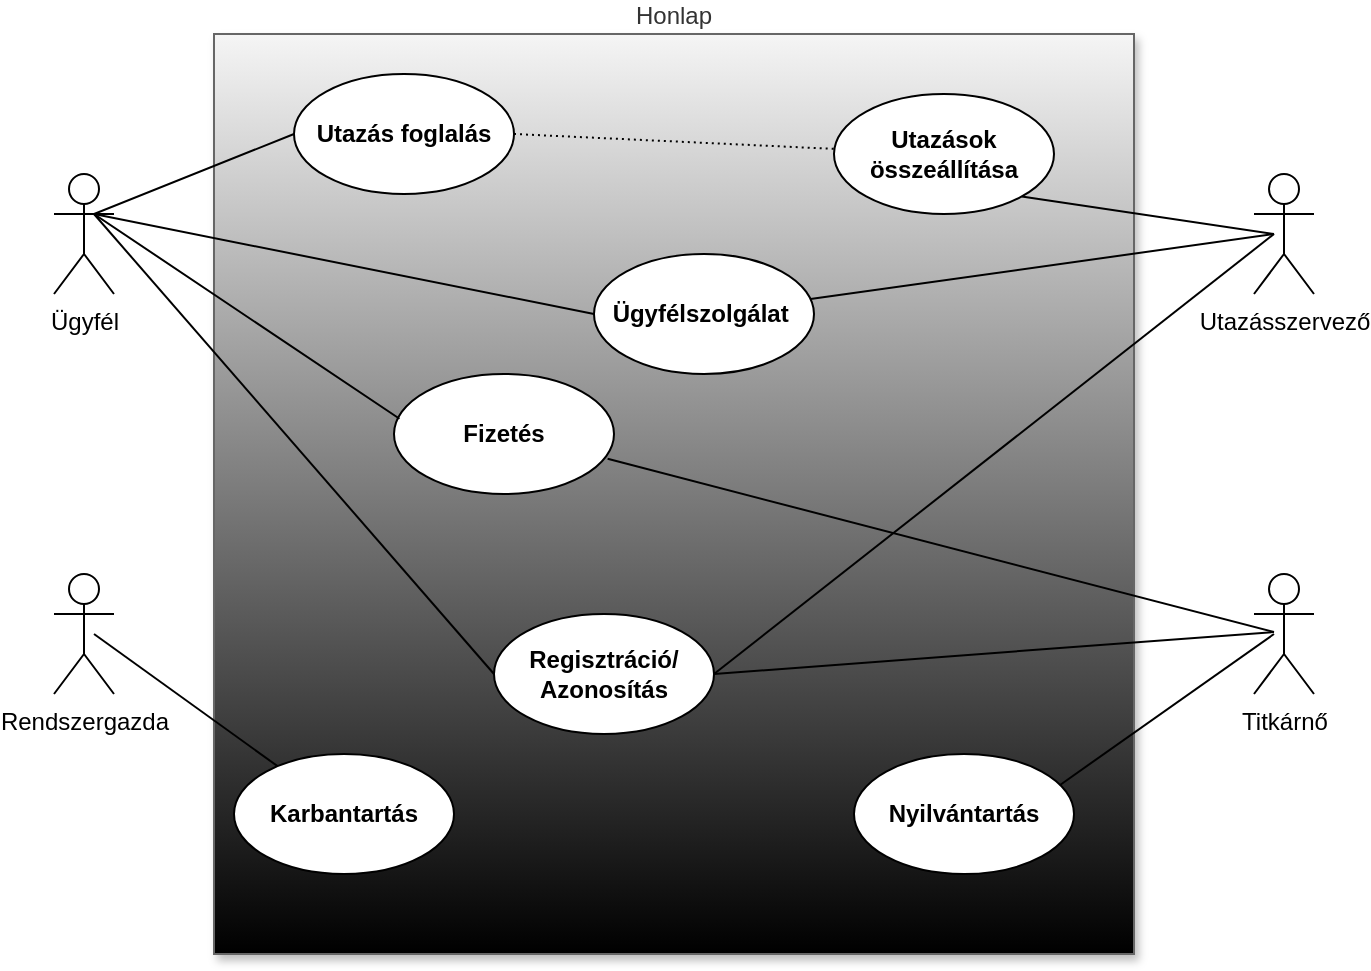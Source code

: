 <mxfile version="22.0.8" type="device">
  <diagram name="1 oldal" id="DW9HzZtJwnr9ZAtg071N">
    <mxGraphModel dx="1050" dy="566" grid="1" gridSize="10" guides="1" tooltips="1" connect="1" arrows="1" fold="1" page="1" pageScale="1" pageWidth="827" pageHeight="1169" math="0" shadow="0">
      <root>
        <mxCell id="0" />
        <mxCell id="1" parent="0" />
        <mxCell id="xCUDBsy7Le8TKo7_2RJn-1" value="Honlap" style="whiteSpace=wrap;html=1;aspect=fixed;labelPosition=center;verticalLabelPosition=top;align=center;verticalAlign=bottom;fillColor=#f5f5f5;fontColor=#333333;strokeColor=#666666;shadow=1;fillStyle=auto;gradientColor=default;" vertex="1" parent="1">
          <mxGeometry x="210" y="40" width="460" height="460" as="geometry" />
        </mxCell>
        <mxCell id="xCUDBsy7Le8TKo7_2RJn-2" value="Ügyfél" style="shape=umlActor;verticalLabelPosition=bottom;verticalAlign=top;html=1;outlineConnect=0;" vertex="1" parent="1">
          <mxGeometry x="130" y="110" width="30" height="60" as="geometry" />
        </mxCell>
        <mxCell id="xCUDBsy7Le8TKo7_2RJn-3" value="Rendszergazda" style="shape=umlActor;verticalLabelPosition=bottom;verticalAlign=top;html=1;outlineConnect=0;" vertex="1" parent="1">
          <mxGeometry x="130" y="310" width="30" height="60" as="geometry" />
        </mxCell>
        <mxCell id="xCUDBsy7Le8TKo7_2RJn-4" value="Utazásszervező" style="shape=umlActor;verticalLabelPosition=bottom;verticalAlign=top;html=1;outlineConnect=0;" vertex="1" parent="1">
          <mxGeometry x="730" y="110" width="30" height="60" as="geometry" />
        </mxCell>
        <mxCell id="xCUDBsy7Le8TKo7_2RJn-5" value="Titkárnő" style="shape=umlActor;verticalLabelPosition=bottom;verticalAlign=top;html=1;outlineConnect=0;" vertex="1" parent="1">
          <mxGeometry x="730" y="310" width="30" height="60" as="geometry" />
        </mxCell>
        <mxCell id="xCUDBsy7Le8TKo7_2RJn-26" value="&lt;b&gt;Utazás foglalás&lt;/b&gt;" style="ellipse;whiteSpace=wrap;html=1;" vertex="1" parent="1">
          <mxGeometry x="250" y="60" width="110" height="60" as="geometry" />
        </mxCell>
        <mxCell id="xCUDBsy7Le8TKo7_2RJn-27" value="Ügyfélszolgálat&amp;nbsp;" style="ellipse;whiteSpace=wrap;html=1;fontStyle=1" vertex="1" parent="1">
          <mxGeometry x="400" y="150" width="110" height="60" as="geometry" />
        </mxCell>
        <mxCell id="xCUDBsy7Le8TKo7_2RJn-28" value="Nyilvántartás" style="ellipse;whiteSpace=wrap;html=1;fontStyle=1" vertex="1" parent="1">
          <mxGeometry x="530" y="400" width="110" height="60" as="geometry" />
        </mxCell>
        <mxCell id="xCUDBsy7Le8TKo7_2RJn-29" value="Karbantartás" style="ellipse;whiteSpace=wrap;html=1;fontStyle=1" vertex="1" parent="1">
          <mxGeometry x="220" y="400" width="110" height="60" as="geometry" />
        </mxCell>
        <mxCell id="xCUDBsy7Le8TKo7_2RJn-30" value="Fizetés" style="ellipse;whiteSpace=wrap;html=1;fontStyle=1" vertex="1" parent="1">
          <mxGeometry x="300" y="210" width="110" height="60" as="geometry" />
        </mxCell>
        <mxCell id="xCUDBsy7Le8TKo7_2RJn-31" value="&lt;b&gt;Regisztráció/&lt;br&gt;Azonosítás&lt;/b&gt;" style="ellipse;whiteSpace=wrap;html=1;" vertex="1" parent="1">
          <mxGeometry x="350" y="330" width="110" height="60" as="geometry" />
        </mxCell>
        <mxCell id="xCUDBsy7Le8TKo7_2RJn-32" value="&lt;b&gt;Utazások&lt;br&gt;összeállítása&lt;br&gt;&lt;/b&gt;" style="ellipse;whiteSpace=wrap;html=1;" vertex="1" parent="1">
          <mxGeometry x="520" y="70" width="110" height="60" as="geometry" />
        </mxCell>
        <mxCell id="xCUDBsy7Le8TKo7_2RJn-34" value="" style="endArrow=none;html=1;rounded=0;exitX=0.025;exitY=0.373;exitDx=0;exitDy=0;exitPerimeter=0;entryX=0;entryY=0.5;entryDx=0;entryDy=0;" edge="1" parent="1" source="xCUDBsy7Le8TKo7_2RJn-30" target="xCUDBsy7Le8TKo7_2RJn-26">
          <mxGeometry width="50" height="50" relative="1" as="geometry">
            <mxPoint x="390" y="310" as="sourcePoint" />
            <mxPoint x="440" y="260" as="targetPoint" />
            <Array as="points">
              <mxPoint x="150" y="130" />
            </Array>
          </mxGeometry>
        </mxCell>
        <mxCell id="xCUDBsy7Le8TKo7_2RJn-36" value="" style="endArrow=none;html=1;rounded=0;entryX=0;entryY=0.5;entryDx=0;entryDy=0;" edge="1" parent="1" target="xCUDBsy7Le8TKo7_2RJn-27">
          <mxGeometry relative="1" as="geometry">
            <mxPoint x="150" y="130" as="sourcePoint" />
            <mxPoint x="310" y="130" as="targetPoint" />
            <Array as="points" />
          </mxGeometry>
        </mxCell>
        <mxCell id="xCUDBsy7Le8TKo7_2RJn-38" value="" style="endArrow=none;html=1;rounded=0;entryX=0;entryY=0.5;entryDx=0;entryDy=0;" edge="1" parent="1" target="xCUDBsy7Le8TKo7_2RJn-31">
          <mxGeometry relative="1" as="geometry">
            <mxPoint x="150" y="130" as="sourcePoint" />
            <mxPoint x="320" y="130" as="targetPoint" />
          </mxGeometry>
        </mxCell>
        <mxCell id="xCUDBsy7Le8TKo7_2RJn-40" value="" style="endArrow=none;html=1;rounded=0;" edge="1" parent="1" target="xCUDBsy7Le8TKo7_2RJn-29">
          <mxGeometry relative="1" as="geometry">
            <mxPoint x="150" y="340" as="sourcePoint" />
            <mxPoint x="310" y="350" as="targetPoint" />
          </mxGeometry>
        </mxCell>
        <mxCell id="xCUDBsy7Le8TKo7_2RJn-41" value="" style="endArrow=none;html=1;rounded=0;exitX=0.935;exitY=0.26;exitDx=0;exitDy=0;exitPerimeter=0;" edge="1" parent="1" source="xCUDBsy7Le8TKo7_2RJn-28">
          <mxGeometry relative="1" as="geometry">
            <mxPoint x="590" y="339" as="sourcePoint" />
            <mxPoint x="740" y="340" as="targetPoint" />
          </mxGeometry>
        </mxCell>
        <mxCell id="xCUDBsy7Le8TKo7_2RJn-42" value="" style="endArrow=none;html=1;rounded=0;exitX=1;exitY=1;exitDx=0;exitDy=0;" edge="1" parent="1" source="xCUDBsy7Le8TKo7_2RJn-32">
          <mxGeometry relative="1" as="geometry">
            <mxPoint x="570" y="139.5" as="sourcePoint" />
            <mxPoint x="740" y="140" as="targetPoint" />
          </mxGeometry>
        </mxCell>
        <mxCell id="xCUDBsy7Le8TKo7_2RJn-43" value="" style="endArrow=none;html=1;rounded=0;" edge="1" parent="1" source="xCUDBsy7Le8TKo7_2RJn-27">
          <mxGeometry relative="1" as="geometry">
            <mxPoint x="580" y="160" as="sourcePoint" />
            <mxPoint x="740" y="140" as="targetPoint" />
          </mxGeometry>
        </mxCell>
        <mxCell id="xCUDBsy7Le8TKo7_2RJn-44" value="" style="endArrow=none;html=1;rounded=0;exitX=1;exitY=0.5;exitDx=0;exitDy=0;" edge="1" parent="1" source="xCUDBsy7Le8TKo7_2RJn-31">
          <mxGeometry relative="1" as="geometry">
            <mxPoint x="580" y="150" as="sourcePoint" />
            <mxPoint x="740" y="140" as="targetPoint" />
          </mxGeometry>
        </mxCell>
        <mxCell id="xCUDBsy7Le8TKo7_2RJn-45" value="" style="endArrow=none;html=1;rounded=0;exitX=0.971;exitY=0.707;exitDx=0;exitDy=0;exitPerimeter=0;" edge="1" parent="1" source="xCUDBsy7Le8TKo7_2RJn-30">
          <mxGeometry relative="1" as="geometry">
            <mxPoint x="580" y="339" as="sourcePoint" />
            <mxPoint x="740" y="339" as="targetPoint" />
          </mxGeometry>
        </mxCell>
        <mxCell id="xCUDBsy7Le8TKo7_2RJn-46" value="" style="endArrow=none;html=1;rounded=0;" edge="1" parent="1">
          <mxGeometry relative="1" as="geometry">
            <mxPoint x="460" y="360" as="sourcePoint" />
            <mxPoint x="740" y="339" as="targetPoint" />
            <Array as="points" />
          </mxGeometry>
        </mxCell>
        <mxCell id="xCUDBsy7Le8TKo7_2RJn-47" value="" style="endArrow=none;html=1;rounded=0;dashed=1;dashPattern=1 2;exitX=1;exitY=0.5;exitDx=0;exitDy=0;" edge="1" parent="1" source="xCUDBsy7Le8TKo7_2RJn-26" target="xCUDBsy7Le8TKo7_2RJn-32">
          <mxGeometry relative="1" as="geometry">
            <mxPoint x="360" y="109" as="sourcePoint" />
            <mxPoint x="520" y="109" as="targetPoint" />
          </mxGeometry>
        </mxCell>
      </root>
    </mxGraphModel>
  </diagram>
</mxfile>
